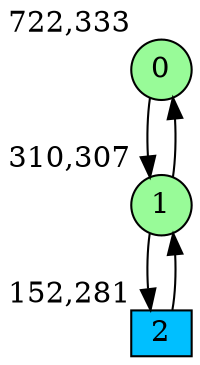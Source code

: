 digraph G {
graph [bgcolor=white]
node [shape=circle, style = filled, fillcolor=white,fixedsize=true, width=0.4, height=0.3 ]
0[xlabel="722,333", pos = "8.90625,0!", fillcolor=palegreen ];
1[xlabel="310,307", pos = "2.46875,0.40625!", fillcolor=palegreen ];
2[xlabel="152,281", pos = "0,0.8125!", fillcolor=deepskyblue, shape=box ];
0->1 ;
1->0 ;
1->2 ;
2->1 ;
}
